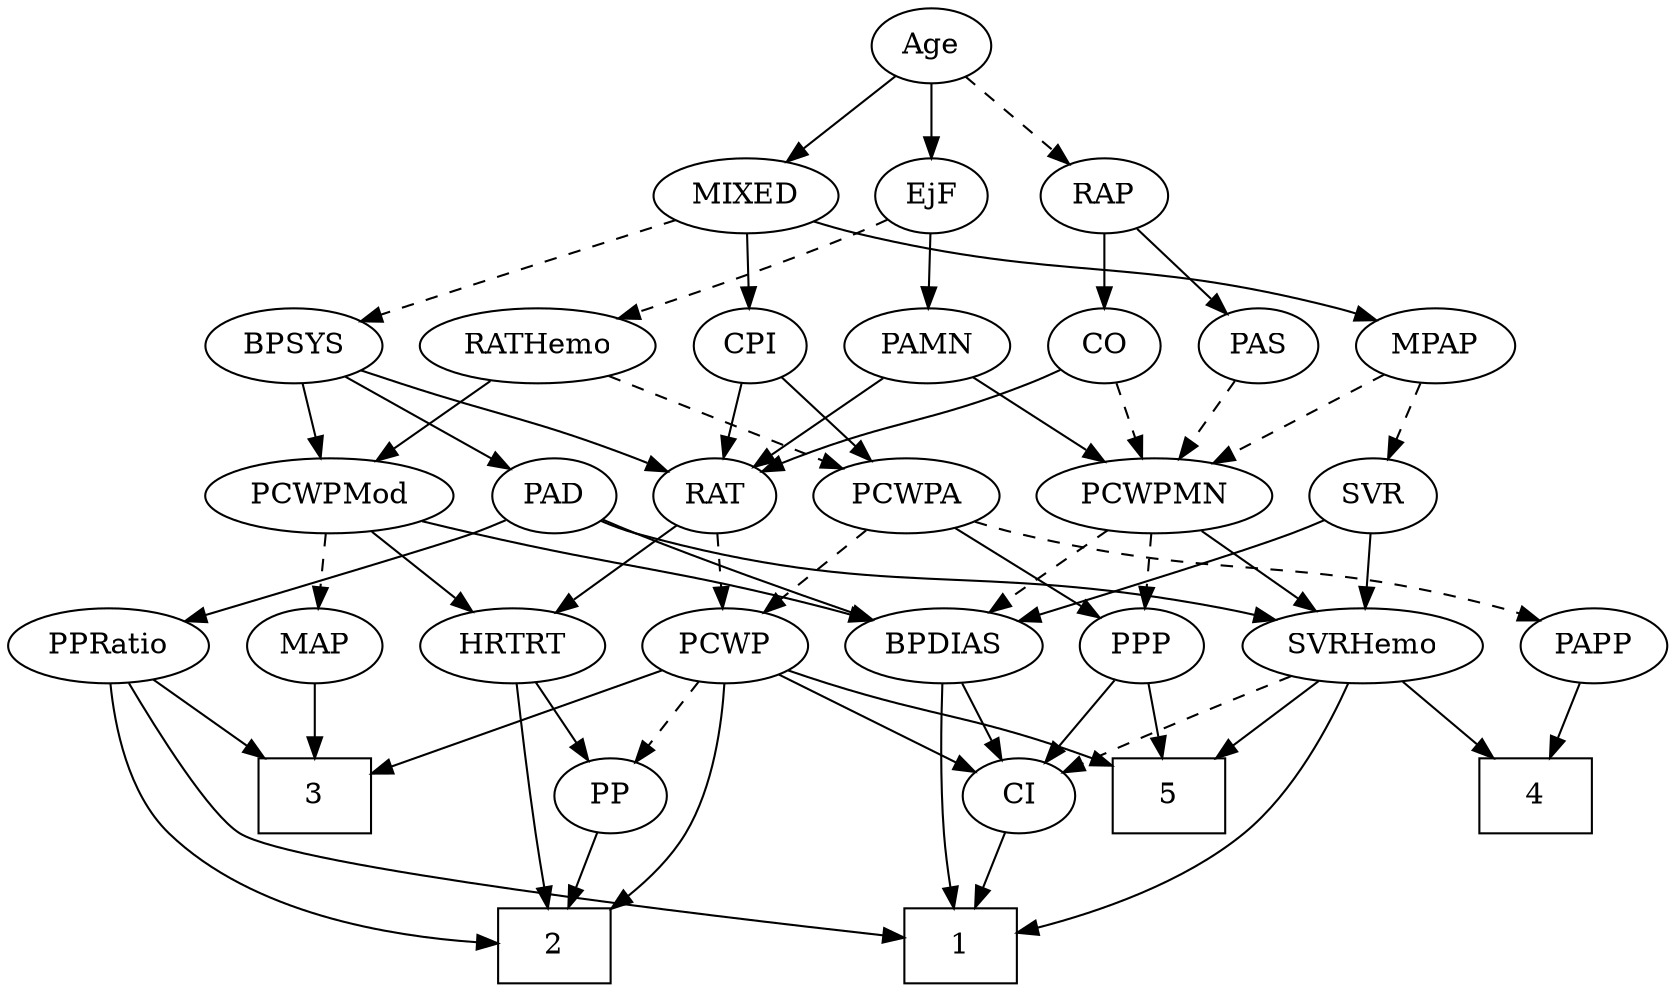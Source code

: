 strict digraph {
	graph [bb="0,0,717.49,468"];
	node [label="\N"];
	1	[height=0.5,
		pos="316.85,18",
		shape=box,
		width=0.75];
	2	[height=0.5,
		pos="490.85,18",
		shape=box,
		width=0.75];
	3	[height=0.5,
		pos="584.85,90",
		shape=box,
		width=0.75];
	4	[height=0.5,
		pos="74.847,90",
		shape=box,
		width=0.75];
	5	[height=0.5,
		pos="216.85,90",
		shape=box,
		width=0.75];
	Age	[height=0.5,
		pos="328.85,450",
		width=0.75];
	EjF	[height=0.5,
		pos="328.85,378",
		width=0.75];
	Age -> EjF	[pos="e,328.85,396.1 328.85,431.7 328.85,423.98 328.85,414.71 328.85,406.11",
		style=solid];
	RAP	[height=0.5,
		pos="219.85,378",
		width=0.77632];
	Age -> RAP	[pos="e,238.98,391.29 309.86,436.81 292.62,425.73 266.97,409.26 247.46,396.73",
		style=dashed];
	MIXED	[height=0.5,
		pos="469.85,378",
		width=1.1193];
	Age -> MIXED	[pos="e,443.79,391.94 349.96,438.52 372.36,427.4 408.14,409.64 434.78,396.41",
		style=solid];
	PAMN	[height=0.5,
		pos="300.85,306",
		width=1.011];
	EjF -> PAMN	[pos="e,307.63,323.96 322.21,360.41 318.98,352.34 315.02,342.43 311.39,333.35",
		style=solid];
	RATHemo	[height=0.5,
		pos="404.85,306",
		width=1.3721];
	EjF -> RATHemo	[pos="e,387.36,323.1 344.23,362.83 354.47,353.4 368.17,340.78 379.95,329.93",
		style=dashed];
	CO	[height=0.5,
		pos="219.85,306",
		width=0.75];
	RAP -> CO	[pos="e,219.85,324.1 219.85,359.7 219.85,351.98 219.85,342.71 219.85,334.11",
		style=solid];
	PAS	[height=0.5,
		pos="147.85,306",
		width=0.75];
	RAP -> PAS	[pos="e,162.75,321.49 204.93,362.5 194.89,352.73 181.47,339.69 170.17,328.7",
		style=solid];
	MPAP	[height=0.5,
		pos="67.847,306",
		width=0.97491];
	MIXED -> MPAP	[pos="e,94.052,318.24 432.46,370.77 412.42,367.47 387.3,363.42 364.85,360 252.56,342.92 221.75,352.65 111.85,324 109.19,323.31 106.47,\
322.5 103.76,321.63",
		style=solid];
	BPSYS	[height=0.5,
		pos="581.85,306",
		width=1.0471];
	MIXED -> BPSYS	[pos="e,559.87,320.73 492.24,363 509.14,352.44 532.51,337.83 551.15,326.18",
		style=dashed];
	CPI	[height=0.5,
		pos="498.85,306",
		width=0.75];
	MIXED -> CPI	[pos="e,491.89,323.79 476.87,360.05 480.22,351.97 484.3,342.12 488.03,333.11",
		style=solid];
	SVR	[height=0.5,
		pos="119.85,234",
		width=0.77632];
	MPAP -> SVR	[pos="e,108.21,250.67 79.908,288.76 86.498,279.89 94.785,268.74 102.1,258.89",
		style=dashed];
	PCWPMN	[height=0.5,
		pos="215.85,234",
		width=1.3902];
	MPAP -> PCWPMN	[pos="e,186.8,248.74 92.953,293.13 116.19,282.13 151.07,265.64 177.75,253.02",
		style=dashed];
	PAD	[height=0.5,
		pos="486.85,234",
		width=0.79437];
	BPSYS -> PAD	[pos="e,504.9,248.3 562.16,290.5 547.95,280.02 528.6,265.77 513.07,254.33",
		style=solid];
	RAT	[height=0.5,
		pos="412.85,234",
		width=0.75827];
	BPSYS -> RAT	[pos="e,434.45,245.47 553.1,294.14 526.02,283.76 484.41,267.46 448.85,252 447.23,251.3 445.59,250.57 443.93,249.82",
		style=solid];
	PCWPMod	[height=0.5,
		pos="585.85,234",
		width=1.4443];
	BPSYS -> PCWPMod	[pos="e,584.87,252.1 582.84,287.7 583.28,279.98 583.81,270.71 584.3,262.11",
		style=solid];
	SVRHemo	[height=0.5,
		pos="131.85,162",
		width=1.3902];
	PAD -> SVRHemo	[pos="e,168.47,174.42 465.14,222.03 459.91,219.74 454.27,217.56 448.85,216 337.57,184.04 304.09,204.09 190.85,180 186.74,179.13 182.5,\
178.12 178.27,177.04",
		style=solid];
	BPDIAS	[height=0.5,
		pos="313.85,162",
		width=1.1735];
	PAD -> BPDIAS	[pos="e,344.3,174.49 464.42,222.76 459.32,220.49 453.91,218.13 448.85,216 417.11,202.68 380.77,188.47 353.79,178.12",
		style=solid];
	PPRatio	[height=0.5,
		pos="677.85,162",
		width=1.1013];
	PAD -> PPRatio	[pos="e,647.65,173.75 509.21,222.59 514.31,220.33 519.74,218.01 524.85,216 570.74,197.91 583.26,196.24 629.85,180 632.55,179.06 635.33,\
178.08 638.13,177.1",
		style=solid];
	CO -> RAT	[pos="e,391.76,245.61 240.94,294.39 245.77,292.14 250.94,289.88 255.85,288 308.25,267.96 324.44,272.04 376.85,252 378.69,251.3 380.56,\
250.54 382.45,249.75",
		style=solid];
	CO -> PCWPMN	[pos="e,216.82,252.1 218.86,287.7 218.42,279.98 217.89,270.71 217.4,262.11",
		style=dashed];
	PAS -> PCWPMN	[pos="e,200.11,251.2 161.94,290.5 170.89,281.28 182.69,269.14 192.96,258.56",
		style=dashed];
	PAMN -> RAT	[pos="e,393.56,247.05 322.44,291.5 340.22,280.39 365.56,264.56 384.88,252.48",
		style=solid];
	PAMN -> PCWPMN	[pos="e,235.03,250.8 282.82,290.15 271.2,280.58 255.87,267.96 242.81,257.21",
		style=solid];
	RATHemo -> PCWPMod	[pos="e,552.39,247.94 437.62,292.32 467.08,280.93 510.52,264.13 542.77,251.66",
		style=solid];
	PCWPA	[height=0.5,
		pos="325.85,234",
		width=1.1555];
	RATHemo -> PCWPA	[pos="e,343.43,250.58 386.92,289.12 376.34,279.74 362.79,267.73 351.13,257.41",
		style=dashed];
	CPI -> RAT	[pos="e,429.38,248.46 482.27,291.5 469.54,281.14 451.76,266.67 437.39,254.97",
		style=solid];
	CPI -> PCWPA	[pos="e,356.57,246.16 477.64,294.68 472.81,292.41 467.67,290.07 462.85,288 430.7,274.21 393.67,259.99 366.23,249.75",
		style=solid];
	PCWP	[height=0.5,
		pos="408.85,162",
		width=0.97491];
	RAT -> PCWP	[pos="e,409.82,180.1 411.86,215.7 411.42,207.98 410.89,198.71 410.4,190.11",
		style=dashed];
	HRTRT	[height=0.5,
		pos="501.85,162",
		width=1.1013];
	RAT -> HRTRT	[pos="e,482.89,177.91 430.01,219.5 442.67,209.54 460.17,195.78 474.72,184.34",
		style=solid];
	SVR -> SVRHemo	[pos="e,128.89,180.28 122.75,216.05 124.07,208.35 125.67,199.03 127.16,190.36",
		style=solid];
	SVR -> BPDIAS	[pos="e,281.77,173.73 141.59,222.55 146.56,220.29 151.85,217.98 156.85,216 162.42,213.78 227.45,191.94 272.04,176.99",
		style=solid];
	PCWPMod -> BPDIAS	[pos="e,345.53,174.11 547.2,221.91 539.8,219.88 532.1,217.82 524.85,216 454.16,198.21 435.07,199.55 364.85,180 361.7,179.12 358.46,178.17 \
355.21,177.17",
		style=solid];
	MAP	[height=0.5,
		pos="589.85,162",
		width=0.84854];
	PCWPMod -> MAP	[pos="e,588.87,180.1 586.84,215.7 587.28,207.98 587.81,198.71 588.3,190.11",
		style=dashed];
	PCWPMod -> HRTRT	[pos="e,519.97,178.1 566.79,217.12 555.27,207.52 540.44,195.16 527.85,184.67",
		style=solid];
	PPP	[height=0.5,
		pos="226.85,162",
		width=0.75];
	PCWPA -> PPP	[pos="e,244.83,175.71 304.85,218.15 289.81,207.52 269.45,193.13 253.3,181.71",
		style=solid];
	PCWPA -> PCWP	[pos="e,391.33,177.77 344.27,217.46 355.79,207.75 370.78,195.1 383.42,184.44",
		style=dashed];
	PAPP	[height=0.5,
		pos="31.847,162",
		width=0.88464];
	PCWPA -> PAPP	[pos="e,55.816,173.96 294.77,221.84 288.24,219.73 281.36,217.66 274.85,216 186.47,193.52 160.37,205.61 72.847,180 70.388,179.28 67.876,\
178.46 65.367,177.58",
		style=dashed];
	PCWPMN -> SVRHemo	[pos="e,150.83,178.82 196.79,217.12 185.51,207.72 171.05,195.67 158.64,185.33",
		style=solid];
	PCWPMN -> BPDIAS	[pos="e,293.16,177.77 237.6,217.46 251.46,207.57 269.58,194.62 284.68,183.83",
		style=dashed];
	PCWPMN -> PPP	[pos="e,224.16,180.1 218.57,215.7 219.78,207.98 221.24,198.71 222.59,190.11",
		style=dashed];
	SVRHemo -> 1	[pos="e,289.7,23.825 137.21,143.96 144.25,124.14 158.43,91.646 180.85,72 209.06,47.275 250.13,33.422 279.74,26.136",
		style=solid];
	SVRHemo -> 4	[pos="e,89.054,108.45 118.34,144.41 111.52,136.03 103.09,125.68 95.474,116.33",
		style=solid];
	SVRHemo -> 5	[pos="e,196.15,108.04 151.13,145.12 162.14,136.05 176.15,124.51 188.4,114.42",
		style=solid];
	CI	[height=0.5,
		pos="288.85,90",
		width=0.75];
	SVRHemo -> CI	[pos="e,267.57,101.17 162.79,147.73 187.3,137.16 222.37,121.87 252.85,108 254.64,107.18 256.48,106.34 258.33,105.48",
		style=dashed];
	BPDIAS -> 1	[pos="e,320.33,36.074 318.31,143.95 320.78,133.63 323.6,120.15 324.85,108 326.97,87.296 324.67,63.85 322,46.222",
		style=solid];
	BPDIAS -> CI	[pos="e,294.84,107.79 307.8,144.05 304.94,136.06 301.47,126.33 298.28,117.4",
		style=solid];
	MAP -> 3	[pos="e,586.07,108.1 588.61,143.7 588.06,135.98 587.4,126.71 586.78,118.11",
		style=solid];
	PP	[height=0.5,
		pos="463.85,90",
		width=0.75];
	PP -> 2	[pos="e,484.12,36.447 470.25,72.411 473.28,64.539 476.99,54.929 480.42,46.042",
		style=solid];
	PPP -> 5	[pos="e,219.32,108.28 224.43,144.05 223.33,136.35 221.99,127.03 220.76,118.36",
		style=solid];
	PPP -> CI	[pos="e,275.72,105.82 240,146.15 248.38,136.69 259.41,124.24 268.86,113.56",
		style=solid];
	PPRatio -> 1	[pos="e,343.97,22.46 669.19,144.16 656.94,120.98 634.52,81.094 620.85,72 598.85,57.372 430.32,33.826 354.09,23.785",
		style=solid];
	PPRatio -> 2	[pos="e,518.08,20.17 677.87,143.94 676.97,124.11 672.48,91.605 653.85,72 621.01,37.446 565.45,25.384 528.46,21.195",
		style=solid];
	PPRatio -> 3	[pos="e,607.49,108.04 658.12,146.15 645.85,136.92 629.8,124.83 615.85,114.33",
		style=solid];
	PCWP -> 2	[pos="e,463.55,35.763 409.25,143.73 410.41,124.86 414.42,94.348 427.85,72 434.76,60.495 445.07,50.299 455.37,42",
		style=solid];
	PCWP -> 3	[pos="e,557.7,101.8 435.96,150.22 466.06,138.24 514.81,118.86 548.27,105.55",
		style=solid];
	PCWP -> 5	[pos="e,244.2,104.37 381.95,150.32 376.32,148.17 370.41,145.97 364.85,144 318.34,127.56 303.19,127.19 253.53,108.03",
		style=solid];
	PCWP -> PP	[pos="e,451.79,106.34 421.33,145.12 428.46,136.04 437.53,124.49 445.47,114.39",
		style=dashed];
	PCWP -> CI	[pos="e,308.63,102.54 386.56,148 367.07,136.63 338.67,120.06 317.5,107.71",
		style=solid];
	CI -> 1	[pos="e,309.87,36.447 295.48,72.411 298.67,64.454 302.56,54.722 306.14,45.756",
		style=solid];
	PAPP -> 4	[pos="e,64.328,108.12 41.82,144.76 46.934,136.44 53.283,126.1 59.044,116.73",
		style=solid];
	HRTRT -> 2	[pos="e,494.4,36.101 502.2,143.89 502.4,125.94 502.23,96.924 499.85,72 499.04,63.508 497.66,54.323 496.22,46.023",
		style=solid];
	HRTRT -> PP	[pos="e,472.79,107.47 492.84,144.41 488.3,136.04 482.69,125.71 477.62,116.37",
		style=solid];
}

